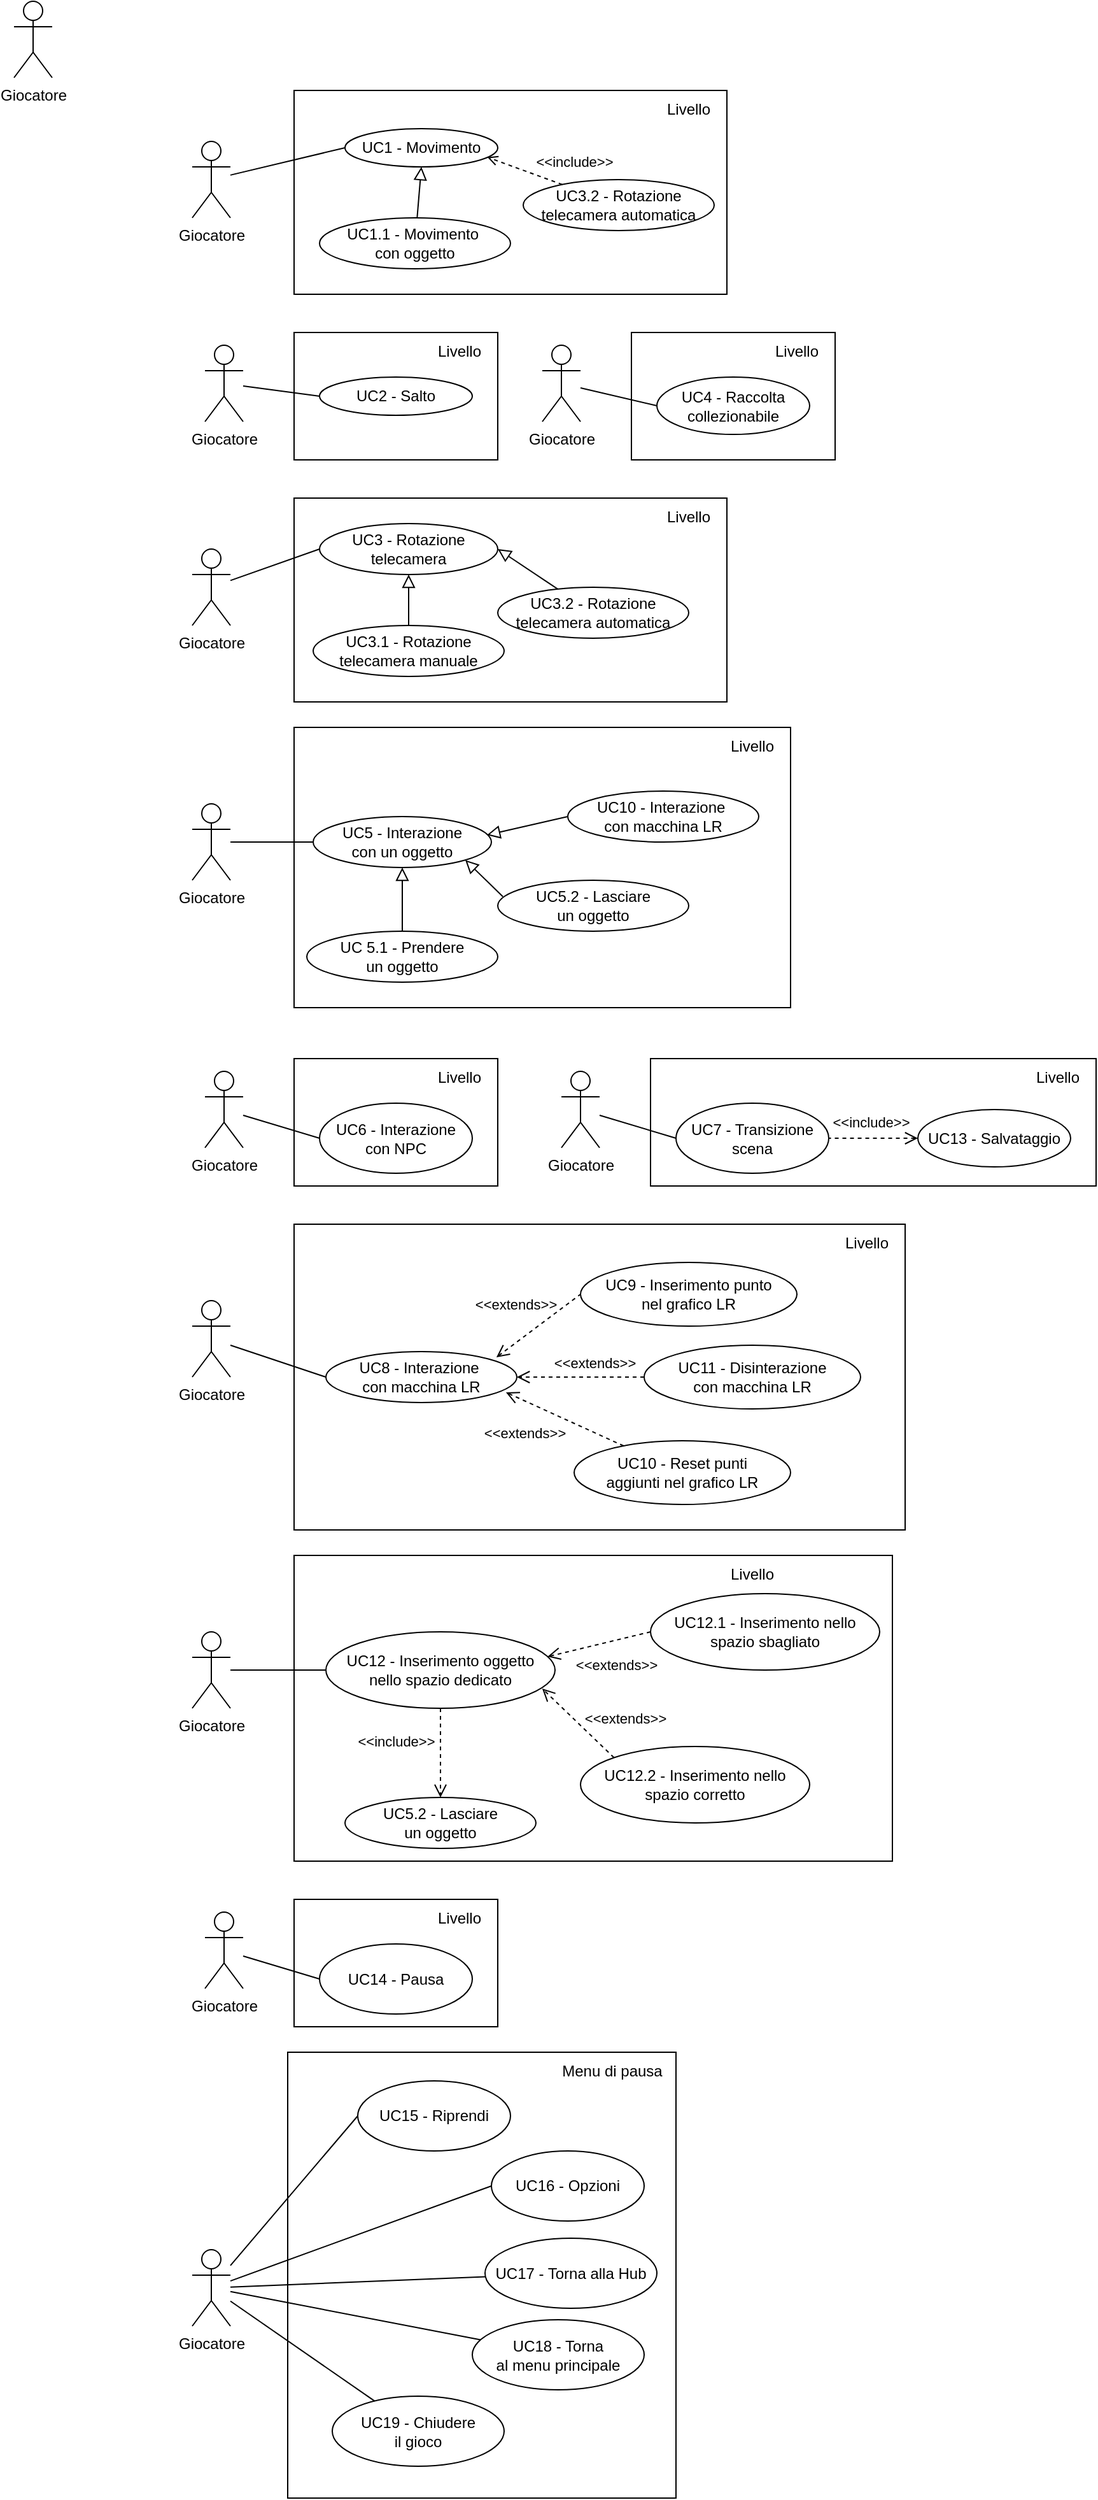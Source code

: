 <mxfile version="27.1.6">
  <diagram name="Page-1" id="NsGaVEutT5gzyrGws1gB">
    <mxGraphModel dx="1645" dy="766" grid="1" gridSize="10" guides="1" tooltips="1" connect="1" arrows="1" fold="1" page="1" pageScale="1" pageWidth="850" pageHeight="1100" math="0" shadow="0">
      <root>
        <mxCell id="0" />
        <mxCell id="1" parent="0" />
        <mxCell id="yBU27YM7fnG6T46r2O8k-3" value="" style="rounded=0;whiteSpace=wrap;html=1;gradientColor=none;" parent="1" vertex="1">
          <mxGeometry x="290" y="190" width="340" height="160" as="geometry" />
        </mxCell>
        <mxCell id="yBU27YM7fnG6T46r2O8k-5" style="rounded=0;orthogonalLoop=1;jettySize=auto;html=1;entryX=0;entryY=0.5;entryDx=0;entryDy=0;endArrow=none;startFill=0;" parent="1" source="yBU27YM7fnG6T46r2O8k-1" target="yBU27YM7fnG6T46r2O8k-4" edge="1">
          <mxGeometry relative="1" as="geometry" />
        </mxCell>
        <mxCell id="yBU27YM7fnG6T46r2O8k-1" value="Giocatore" style="shape=umlActor;verticalLabelPosition=bottom;verticalAlign=top;html=1;outlineConnect=0;" parent="1" vertex="1">
          <mxGeometry x="210" y="230" width="30" height="60" as="geometry" />
        </mxCell>
        <mxCell id="yBU27YM7fnG6T46r2O8k-4" value="UC1 - Movimento" style="ellipse;whiteSpace=wrap;html=1;" parent="1" vertex="1">
          <mxGeometry x="330" y="220" width="120" height="30" as="geometry" />
        </mxCell>
        <mxCell id="yBU27YM7fnG6T46r2O8k-6" value="Livello" style="text;html=1;align=center;verticalAlign=middle;whiteSpace=wrap;rounded=0;" parent="1" vertex="1">
          <mxGeometry x="570" y="190" width="60" height="30" as="geometry" />
        </mxCell>
        <mxCell id="yBU27YM7fnG6T46r2O8k-7" value="Giocatore" style="shape=umlActor;verticalLabelPosition=bottom;verticalAlign=top;html=1;outlineConnect=0;" parent="1" vertex="1">
          <mxGeometry x="70" y="120" width="30" height="60" as="geometry" />
        </mxCell>
        <mxCell id="9xinyNcXDzvVGaPiktlx-2" style="edgeStyle=none;curved=1;rounded=0;orthogonalLoop=1;jettySize=auto;html=1;entryX=0.5;entryY=1;entryDx=0;entryDy=0;fontSize=12;startSize=8;endSize=8;endArrow=block;endFill=0;" parent="1" source="9xinyNcXDzvVGaPiktlx-1" target="yBU27YM7fnG6T46r2O8k-4" edge="1">
          <mxGeometry relative="1" as="geometry" />
        </mxCell>
        <mxCell id="9xinyNcXDzvVGaPiktlx-1" value="&lt;div&gt;UC1.1 - Movimento&amp;nbsp;&lt;/div&gt;&lt;div&gt;con oggetto&lt;/div&gt;" style="ellipse;whiteSpace=wrap;html=1;" parent="1" vertex="1">
          <mxGeometry x="310" y="290" width="150" height="40" as="geometry" />
        </mxCell>
        <mxCell id="miW3m00EoBlURGr1f9yO-1" value="" style="rounded=0;whiteSpace=wrap;html=1;gradientColor=none;" vertex="1" parent="1">
          <mxGeometry x="290" y="380" width="160" height="100" as="geometry" />
        </mxCell>
        <mxCell id="miW3m00EoBlURGr1f9yO-2" style="rounded=0;orthogonalLoop=1;jettySize=auto;html=1;entryX=0;entryY=0.5;entryDx=0;entryDy=0;endArrow=none;startFill=0;" edge="1" source="miW3m00EoBlURGr1f9yO-3" target="miW3m00EoBlURGr1f9yO-4" parent="1">
          <mxGeometry relative="1" as="geometry" />
        </mxCell>
        <mxCell id="miW3m00EoBlURGr1f9yO-3" value="Giocatore" style="shape=umlActor;verticalLabelPosition=bottom;verticalAlign=top;html=1;outlineConnect=0;" vertex="1" parent="1">
          <mxGeometry x="220" y="390" width="30" height="60" as="geometry" />
        </mxCell>
        <mxCell id="miW3m00EoBlURGr1f9yO-4" value="UC2 - Salto" style="ellipse;whiteSpace=wrap;html=1;" vertex="1" parent="1">
          <mxGeometry x="310" y="415" width="120" height="30" as="geometry" />
        </mxCell>
        <mxCell id="miW3m00EoBlURGr1f9yO-5" value="Livello" style="text;html=1;align=center;verticalAlign=middle;whiteSpace=wrap;rounded=0;" vertex="1" parent="1">
          <mxGeometry x="390" y="380" width="60" height="30" as="geometry" />
        </mxCell>
        <mxCell id="miW3m00EoBlURGr1f9yO-8" value="&lt;div&gt;UC3.2 - Rotazione&lt;/div&gt;&lt;div&gt;telecamera automatica&lt;/div&gt;" style="ellipse;whiteSpace=wrap;html=1;" vertex="1" parent="1">
          <mxGeometry x="470" y="260" width="150" height="40" as="geometry" />
        </mxCell>
        <mxCell id="miW3m00EoBlURGr1f9yO-9" style="rounded=0;orthogonalLoop=1;jettySize=auto;html=1;entryX=0.932;entryY=0.747;entryDx=0;entryDy=0;entryPerimeter=0;endArrow=open;endFill=0;dashed=1;" edge="1" parent="1" source="miW3m00EoBlURGr1f9yO-8" target="yBU27YM7fnG6T46r2O8k-4">
          <mxGeometry relative="1" as="geometry" />
        </mxCell>
        <mxCell id="miW3m00EoBlURGr1f9yO-10" value="&amp;lt;&amp;lt;include&amp;gt;&amp;gt;" style="edgeLabel;html=1;align=center;verticalAlign=middle;resizable=0;points=[];labelBackgroundColor=none;" vertex="1" connectable="0" parent="miW3m00EoBlURGr1f9yO-9">
          <mxGeometry x="-0.322" y="1" relative="1" as="geometry">
            <mxPoint x="29" y="-12" as="offset" />
          </mxGeometry>
        </mxCell>
        <mxCell id="miW3m00EoBlURGr1f9yO-11" value="" style="rounded=0;whiteSpace=wrap;html=1;gradientColor=none;" vertex="1" parent="1">
          <mxGeometry x="290" y="510" width="340" height="160" as="geometry" />
        </mxCell>
        <mxCell id="miW3m00EoBlURGr1f9yO-12" style="rounded=0;orthogonalLoop=1;jettySize=auto;html=1;entryX=0;entryY=0.5;entryDx=0;entryDy=0;endArrow=none;startFill=0;" edge="1" source="miW3m00EoBlURGr1f9yO-13" target="miW3m00EoBlURGr1f9yO-14" parent="1">
          <mxGeometry relative="1" as="geometry" />
        </mxCell>
        <mxCell id="miW3m00EoBlURGr1f9yO-13" value="Giocatore" style="shape=umlActor;verticalLabelPosition=bottom;verticalAlign=top;html=1;outlineConnect=0;" vertex="1" parent="1">
          <mxGeometry x="210" y="550" width="30" height="60" as="geometry" />
        </mxCell>
        <mxCell id="miW3m00EoBlURGr1f9yO-14" value="&lt;div&gt;UC3 - Rotazione&lt;/div&gt;&lt;div&gt;telecamera&lt;/div&gt;" style="ellipse;whiteSpace=wrap;html=1;" vertex="1" parent="1">
          <mxGeometry x="310" y="530" width="140" height="40" as="geometry" />
        </mxCell>
        <mxCell id="miW3m00EoBlURGr1f9yO-15" value="Livello" style="text;html=1;align=center;verticalAlign=middle;whiteSpace=wrap;rounded=0;" vertex="1" parent="1">
          <mxGeometry x="570" y="510" width="60" height="30" as="geometry" />
        </mxCell>
        <mxCell id="miW3m00EoBlURGr1f9yO-16" style="edgeStyle=none;curved=1;rounded=0;orthogonalLoop=1;jettySize=auto;html=1;entryX=0.5;entryY=1;entryDx=0;entryDy=0;fontSize=12;startSize=8;endSize=8;endArrow=block;endFill=0;" edge="1" source="miW3m00EoBlURGr1f9yO-17" target="miW3m00EoBlURGr1f9yO-14" parent="1">
          <mxGeometry relative="1" as="geometry" />
        </mxCell>
        <mxCell id="miW3m00EoBlURGr1f9yO-17" value="&lt;div&gt;UC3.1 - Rotazione&lt;/div&gt;&lt;div&gt;telecamera manuale&lt;/div&gt;" style="ellipse;whiteSpace=wrap;html=1;" vertex="1" parent="1">
          <mxGeometry x="305" y="610" width="150" height="40" as="geometry" />
        </mxCell>
        <mxCell id="miW3m00EoBlURGr1f9yO-23" style="rounded=0;orthogonalLoop=1;jettySize=auto;html=1;entryX=1;entryY=0.5;entryDx=0;entryDy=0;endArrow=block;endFill=0;endSize=8;" edge="1" parent="1" source="miW3m00EoBlURGr1f9yO-21" target="miW3m00EoBlURGr1f9yO-14">
          <mxGeometry relative="1" as="geometry" />
        </mxCell>
        <mxCell id="miW3m00EoBlURGr1f9yO-21" value="&lt;div&gt;UC3.2 - Rotazione&lt;/div&gt;&lt;div&gt;telecamera automatica&lt;/div&gt;" style="ellipse;whiteSpace=wrap;html=1;" vertex="1" parent="1">
          <mxGeometry x="450" y="580" width="150" height="40" as="geometry" />
        </mxCell>
        <mxCell id="miW3m00EoBlURGr1f9yO-24" value="" style="rounded=0;whiteSpace=wrap;html=1;gradientColor=none;" vertex="1" parent="1">
          <mxGeometry x="555" y="380" width="160" height="100" as="geometry" />
        </mxCell>
        <mxCell id="miW3m00EoBlURGr1f9yO-25" style="rounded=0;orthogonalLoop=1;jettySize=auto;html=1;entryX=0;entryY=0.5;entryDx=0;entryDy=0;endArrow=none;startFill=0;" edge="1" source="miW3m00EoBlURGr1f9yO-26" target="miW3m00EoBlURGr1f9yO-27" parent="1">
          <mxGeometry relative="1" as="geometry" />
        </mxCell>
        <mxCell id="miW3m00EoBlURGr1f9yO-26" value="Giocatore" style="shape=umlActor;verticalLabelPosition=bottom;verticalAlign=top;html=1;outlineConnect=0;" vertex="1" parent="1">
          <mxGeometry x="485" y="390" width="30" height="60" as="geometry" />
        </mxCell>
        <mxCell id="miW3m00EoBlURGr1f9yO-27" value="&lt;div&gt;UC4 - Raccolta&lt;/div&gt;&lt;div&gt;collezionabile&lt;/div&gt;" style="ellipse;whiteSpace=wrap;html=1;" vertex="1" parent="1">
          <mxGeometry x="575" y="415" width="120" height="45" as="geometry" />
        </mxCell>
        <mxCell id="miW3m00EoBlURGr1f9yO-28" value="Livello" style="text;html=1;align=center;verticalAlign=middle;whiteSpace=wrap;rounded=0;" vertex="1" parent="1">
          <mxGeometry x="655" y="380" width="60" height="30" as="geometry" />
        </mxCell>
        <mxCell id="miW3m00EoBlURGr1f9yO-29" value="" style="rounded=0;whiteSpace=wrap;html=1;gradientColor=none;" vertex="1" parent="1">
          <mxGeometry x="290" y="690" width="390" height="220" as="geometry" />
        </mxCell>
        <mxCell id="miW3m00EoBlURGr1f9yO-30" style="rounded=0;orthogonalLoop=1;jettySize=auto;html=1;entryX=0;entryY=0.5;entryDx=0;entryDy=0;endArrow=none;startFill=0;" edge="1" source="miW3m00EoBlURGr1f9yO-31" target="miW3m00EoBlURGr1f9yO-32" parent="1">
          <mxGeometry relative="1" as="geometry" />
        </mxCell>
        <mxCell id="miW3m00EoBlURGr1f9yO-31" value="Giocatore" style="shape=umlActor;verticalLabelPosition=bottom;verticalAlign=top;html=1;outlineConnect=0;" vertex="1" parent="1">
          <mxGeometry x="210" y="750" width="30" height="60" as="geometry" />
        </mxCell>
        <mxCell id="miW3m00EoBlURGr1f9yO-32" value="&lt;div&gt;UC5 - Interazione&lt;/div&gt;&lt;div&gt;con un oggetto&lt;/div&gt;" style="ellipse;whiteSpace=wrap;html=1;" vertex="1" parent="1">
          <mxGeometry x="305" y="760" width="140" height="40" as="geometry" />
        </mxCell>
        <mxCell id="miW3m00EoBlURGr1f9yO-33" value="Livello" style="text;html=1;align=center;verticalAlign=middle;whiteSpace=wrap;rounded=0;" vertex="1" parent="1">
          <mxGeometry x="620" y="690" width="60" height="30" as="geometry" />
        </mxCell>
        <mxCell id="miW3m00EoBlURGr1f9yO-34" style="edgeStyle=none;curved=1;rounded=0;orthogonalLoop=1;jettySize=auto;html=1;entryX=0.5;entryY=1;entryDx=0;entryDy=0;fontSize=12;startSize=8;endSize=8;endArrow=block;endFill=0;" edge="1" source="miW3m00EoBlURGr1f9yO-35" target="miW3m00EoBlURGr1f9yO-32" parent="1">
          <mxGeometry relative="1" as="geometry" />
        </mxCell>
        <mxCell id="miW3m00EoBlURGr1f9yO-35" value="&lt;div&gt;UC 5.1 - Prendere&lt;/div&gt;&lt;div&gt;un oggetto&lt;/div&gt;" style="ellipse;whiteSpace=wrap;html=1;" vertex="1" parent="1">
          <mxGeometry x="300" y="850" width="150" height="40" as="geometry" />
        </mxCell>
        <mxCell id="miW3m00EoBlURGr1f9yO-36" style="rounded=0;orthogonalLoop=1;jettySize=auto;html=1;entryX=1;entryY=1;entryDx=0;entryDy=0;endArrow=block;endFill=0;endSize=8;exitX=0.027;exitY=0.321;exitDx=0;exitDy=0;exitPerimeter=0;" edge="1" source="miW3m00EoBlURGr1f9yO-37" target="miW3m00EoBlURGr1f9yO-32" parent="1">
          <mxGeometry relative="1" as="geometry" />
        </mxCell>
        <mxCell id="miW3m00EoBlURGr1f9yO-37" value="&lt;div&gt;UC5.2 - Lasciare&lt;/div&gt;&lt;div&gt;un oggetto&lt;/div&gt;" style="ellipse;whiteSpace=wrap;html=1;" vertex="1" parent="1">
          <mxGeometry x="450" y="810" width="150" height="40" as="geometry" />
        </mxCell>
        <mxCell id="miW3m00EoBlURGr1f9yO-47" value="" style="rounded=0;whiteSpace=wrap;html=1;gradientColor=none;" vertex="1" parent="1">
          <mxGeometry x="290" y="950" width="160" height="100" as="geometry" />
        </mxCell>
        <mxCell id="miW3m00EoBlURGr1f9yO-48" style="rounded=0;orthogonalLoop=1;jettySize=auto;html=1;entryX=0;entryY=0.5;entryDx=0;entryDy=0;endArrow=none;startFill=0;" edge="1" source="miW3m00EoBlURGr1f9yO-49" target="miW3m00EoBlURGr1f9yO-50" parent="1">
          <mxGeometry relative="1" as="geometry" />
        </mxCell>
        <mxCell id="miW3m00EoBlURGr1f9yO-49" value="Giocatore" style="shape=umlActor;verticalLabelPosition=bottom;verticalAlign=top;html=1;outlineConnect=0;" vertex="1" parent="1">
          <mxGeometry x="220" y="960" width="30" height="60" as="geometry" />
        </mxCell>
        <mxCell id="miW3m00EoBlURGr1f9yO-50" value="&lt;div&gt;UC6 - Interazione&lt;/div&gt;&lt;div&gt;con NPC&lt;/div&gt;" style="ellipse;whiteSpace=wrap;html=1;" vertex="1" parent="1">
          <mxGeometry x="310" y="985" width="120" height="55" as="geometry" />
        </mxCell>
        <mxCell id="miW3m00EoBlURGr1f9yO-51" value="Livello" style="text;html=1;align=center;verticalAlign=middle;whiteSpace=wrap;rounded=0;" vertex="1" parent="1">
          <mxGeometry x="390" y="950" width="60" height="30" as="geometry" />
        </mxCell>
        <mxCell id="miW3m00EoBlURGr1f9yO-53" style="rounded=0;orthogonalLoop=1;jettySize=auto;html=1;entryX=0.975;entryY=0.363;entryDx=0;entryDy=0;endArrow=block;endFill=0;endSize=8;exitX=0;exitY=0.5;exitDx=0;exitDy=0;entryPerimeter=0;" edge="1" parent="1" source="miW3m00EoBlURGr1f9yO-52" target="miW3m00EoBlURGr1f9yO-32">
          <mxGeometry relative="1" as="geometry" />
        </mxCell>
        <mxCell id="miW3m00EoBlURGr1f9yO-52" value="&lt;div&gt;UC10 - Interazione&amp;nbsp;&lt;/div&gt;&lt;div&gt;con macchina LR&lt;/div&gt;" style="ellipse;whiteSpace=wrap;html=1;" vertex="1" parent="1">
          <mxGeometry x="505" y="740" width="150" height="40" as="geometry" />
        </mxCell>
        <mxCell id="miW3m00EoBlURGr1f9yO-54" value="" style="rounded=0;whiteSpace=wrap;html=1;gradientColor=none;" vertex="1" parent="1">
          <mxGeometry x="570" y="950" width="350" height="100" as="geometry" />
        </mxCell>
        <mxCell id="miW3m00EoBlURGr1f9yO-55" style="rounded=0;orthogonalLoop=1;jettySize=auto;html=1;entryX=0;entryY=0.5;entryDx=0;entryDy=0;endArrow=none;startFill=0;" edge="1" source="miW3m00EoBlURGr1f9yO-56" target="miW3m00EoBlURGr1f9yO-57" parent="1">
          <mxGeometry relative="1" as="geometry" />
        </mxCell>
        <mxCell id="miW3m00EoBlURGr1f9yO-56" value="Giocatore" style="shape=umlActor;verticalLabelPosition=bottom;verticalAlign=top;html=1;outlineConnect=0;" vertex="1" parent="1">
          <mxGeometry x="500" y="960" width="30" height="60" as="geometry" />
        </mxCell>
        <mxCell id="miW3m00EoBlURGr1f9yO-57" value="&lt;div&gt;UC7 - Transizione&lt;/div&gt;&lt;div&gt;scena&lt;/div&gt;" style="ellipse;whiteSpace=wrap;html=1;" vertex="1" parent="1">
          <mxGeometry x="590" y="985" width="120" height="55" as="geometry" />
        </mxCell>
        <mxCell id="miW3m00EoBlURGr1f9yO-58" value="Livello" style="text;html=1;align=center;verticalAlign=middle;whiteSpace=wrap;rounded=0;" vertex="1" parent="1">
          <mxGeometry x="860" y="950" width="60" height="30" as="geometry" />
        </mxCell>
        <mxCell id="miW3m00EoBlURGr1f9yO-59" value="" style="rounded=0;whiteSpace=wrap;html=1;gradientColor=none;" vertex="1" parent="1">
          <mxGeometry x="290" y="1080" width="480" height="240" as="geometry" />
        </mxCell>
        <mxCell id="miW3m00EoBlURGr1f9yO-60" style="rounded=0;orthogonalLoop=1;jettySize=auto;html=1;entryX=0;entryY=0.5;entryDx=0;entryDy=0;endArrow=none;startFill=0;" edge="1" parent="1" source="miW3m00EoBlURGr1f9yO-61" target="miW3m00EoBlURGr1f9yO-69">
          <mxGeometry relative="1" as="geometry">
            <mxPoint x="305.0" y="1170" as="targetPoint" />
          </mxGeometry>
        </mxCell>
        <mxCell id="miW3m00EoBlURGr1f9yO-61" value="Giocatore" style="shape=umlActor;verticalLabelPosition=bottom;verticalAlign=top;html=1;outlineConnect=0;" vertex="1" parent="1">
          <mxGeometry x="210" y="1140" width="30" height="60" as="geometry" />
        </mxCell>
        <mxCell id="miW3m00EoBlURGr1f9yO-63" value="Livello" style="text;html=1;align=center;verticalAlign=middle;whiteSpace=wrap;rounded=0;" vertex="1" parent="1">
          <mxGeometry x="710" y="1080" width="60" height="30" as="geometry" />
        </mxCell>
        <mxCell id="miW3m00EoBlURGr1f9yO-74" value="" style="rounded=0;orthogonalLoop=1;jettySize=auto;html=1;entryX=0;entryY=0.5;entryDx=0;entryDy=0;startArrow=open;startFill=0;endArrow=none;endSize=8;dashed=1;exitX=0.893;exitY=0.113;exitDx=0;exitDy=0;exitPerimeter=0;startSize=8;" edge="1" parent="1" source="miW3m00EoBlURGr1f9yO-69" target="miW3m00EoBlURGr1f9yO-73">
          <mxGeometry relative="1" as="geometry" />
        </mxCell>
        <mxCell id="miW3m00EoBlURGr1f9yO-76" value="&amp;lt;&amp;lt;extends&amp;gt;&amp;gt;" style="edgeLabel;html=1;align=center;verticalAlign=middle;resizable=0;points=[];labelBackgroundColor=none;" vertex="1" connectable="0" parent="miW3m00EoBlURGr1f9yO-74">
          <mxGeometry x="0.456" y="3" relative="1" as="geometry">
            <mxPoint x="-31" y="-3" as="offset" />
          </mxGeometry>
        </mxCell>
        <mxCell id="miW3m00EoBlURGr1f9yO-69" value="&lt;div&gt;UC8 - Interazione&amp;nbsp;&lt;/div&gt;&lt;div&gt;con macchina LR&lt;/div&gt;" style="ellipse;whiteSpace=wrap;html=1;" vertex="1" parent="1">
          <mxGeometry x="315" y="1180" width="150" height="40" as="geometry" />
        </mxCell>
        <mxCell id="miW3m00EoBlURGr1f9yO-73" value="&lt;div&gt;UC9 - Inserimento punto&lt;/div&gt;&lt;div&gt;nel grafico LR&lt;/div&gt;" style="ellipse;whiteSpace=wrap;html=1;" vertex="1" parent="1">
          <mxGeometry x="515" y="1110" width="170" height="50" as="geometry" />
        </mxCell>
        <mxCell id="miW3m00EoBlURGr1f9yO-75" value="&lt;div&gt;UC10 - Reset punti&lt;/div&gt;&lt;div&gt;aggiunti nel grafico LR&lt;/div&gt;" style="ellipse;whiteSpace=wrap;html=1;" vertex="1" parent="1">
          <mxGeometry x="510" y="1250" width="170" height="50" as="geometry" />
        </mxCell>
        <mxCell id="miW3m00EoBlURGr1f9yO-77" style="rounded=0;orthogonalLoop=1;jettySize=auto;html=1;startArrow=none;startFill=0;endArrow=open;endFill=0;dashed=1;endSize=8;entryX=0.943;entryY=0.8;entryDx=0;entryDy=0;entryPerimeter=0;" edge="1" parent="1" source="miW3m00EoBlURGr1f9yO-75" target="miW3m00EoBlURGr1f9yO-69">
          <mxGeometry relative="1" as="geometry">
            <mxPoint x="460" y="1200" as="targetPoint" />
          </mxGeometry>
        </mxCell>
        <mxCell id="miW3m00EoBlURGr1f9yO-78" value="&amp;lt;&amp;lt;extends&amp;gt;&amp;gt;" style="edgeLabel;html=1;align=center;verticalAlign=middle;resizable=0;points=[];" vertex="1" connectable="0" parent="miW3m00EoBlURGr1f9yO-77">
          <mxGeometry x="0.205" relative="1" as="geometry">
            <mxPoint x="-23" y="15" as="offset" />
          </mxGeometry>
        </mxCell>
        <mxCell id="miW3m00EoBlURGr1f9yO-80" style="rounded=0;orthogonalLoop=1;jettySize=auto;html=1;entryX=1;entryY=0.5;entryDx=0;entryDy=0;endArrow=open;endFill=0;endSize=8;dashed=1;" edge="1" parent="1" source="miW3m00EoBlURGr1f9yO-79" target="miW3m00EoBlURGr1f9yO-69">
          <mxGeometry relative="1" as="geometry" />
        </mxCell>
        <mxCell id="miW3m00EoBlURGr1f9yO-81" value="&amp;lt;&amp;lt;extends&amp;gt;&amp;gt;" style="edgeLabel;html=1;align=center;verticalAlign=middle;resizable=0;points=[];" vertex="1" connectable="0" parent="miW3m00EoBlURGr1f9yO-80">
          <mxGeometry x="0.035" y="2" relative="1" as="geometry">
            <mxPoint x="12" y="-13" as="offset" />
          </mxGeometry>
        </mxCell>
        <mxCell id="miW3m00EoBlURGr1f9yO-79" value="&lt;div&gt;UC11 - Disinterazione&lt;/div&gt;&lt;div&gt;con macchina LR&lt;/div&gt;" style="ellipse;whiteSpace=wrap;html=1;" vertex="1" parent="1">
          <mxGeometry x="565" y="1175" width="170" height="50" as="geometry" />
        </mxCell>
        <mxCell id="miW3m00EoBlURGr1f9yO-83" value="" style="rounded=0;whiteSpace=wrap;html=1;gradientColor=none;" vertex="1" parent="1">
          <mxGeometry x="290" y="1340" width="470" height="240" as="geometry" />
        </mxCell>
        <mxCell id="miW3m00EoBlURGr1f9yO-82" value="&lt;div&gt;UC5.2 - Lasciare&lt;/div&gt;&lt;div&gt;un oggetto&lt;/div&gt;" style="ellipse;whiteSpace=wrap;html=1;" vertex="1" parent="1">
          <mxGeometry x="330" y="1530" width="150" height="40" as="geometry" />
        </mxCell>
        <mxCell id="miW3m00EoBlURGr1f9yO-85" style="rounded=0;orthogonalLoop=1;jettySize=auto;html=1;endArrow=none;startFill=0;entryX=0;entryY=0.5;entryDx=0;entryDy=0;" edge="1" parent="1" source="miW3m00EoBlURGr1f9yO-84" target="miW3m00EoBlURGr1f9yO-87">
          <mxGeometry relative="1" as="geometry" />
        </mxCell>
        <mxCell id="miW3m00EoBlURGr1f9yO-84" value="Giocatore" style="shape=umlActor;verticalLabelPosition=bottom;verticalAlign=top;html=1;outlineConnect=0;" vertex="1" parent="1">
          <mxGeometry x="210" y="1400" width="30" height="60" as="geometry" />
        </mxCell>
        <mxCell id="miW3m00EoBlURGr1f9yO-86" value="Livello" style="text;html=1;align=center;verticalAlign=middle;whiteSpace=wrap;rounded=0;" vertex="1" parent="1">
          <mxGeometry x="620" y="1340" width="60" height="30" as="geometry" />
        </mxCell>
        <mxCell id="miW3m00EoBlURGr1f9yO-91" style="rounded=0;orthogonalLoop=1;jettySize=auto;html=1;dashed=1;endArrow=open;endFill=0;endSize=8;" edge="1" parent="1" source="miW3m00EoBlURGr1f9yO-87" target="miW3m00EoBlURGr1f9yO-82">
          <mxGeometry relative="1" as="geometry" />
        </mxCell>
        <mxCell id="miW3m00EoBlURGr1f9yO-92" value="&amp;lt;&amp;lt;include&amp;gt;&amp;gt;" style="edgeLabel;html=1;align=center;verticalAlign=middle;resizable=0;points=[];" vertex="1" connectable="0" parent="miW3m00EoBlURGr1f9yO-91">
          <mxGeometry x="-0.487" y="-2" relative="1" as="geometry">
            <mxPoint x="-33" y="8" as="offset" />
          </mxGeometry>
        </mxCell>
        <mxCell id="miW3m00EoBlURGr1f9yO-87" value="&lt;div&gt;UC12 - Inserimento oggetto&lt;/div&gt;&lt;div&gt;nello spazio dedicato&lt;/div&gt;" style="ellipse;whiteSpace=wrap;html=1;" vertex="1" parent="1">
          <mxGeometry x="315" y="1400" width="180" height="60" as="geometry" />
        </mxCell>
        <mxCell id="miW3m00EoBlURGr1f9yO-93" value="&lt;div&gt;UC12.1 - Inserimento nello&lt;/div&gt;&lt;div&gt;spazio sbagliato&lt;/div&gt;" style="ellipse;whiteSpace=wrap;html=1;" vertex="1" parent="1">
          <mxGeometry x="570" y="1370" width="180" height="60" as="geometry" />
        </mxCell>
        <mxCell id="miW3m00EoBlURGr1f9yO-95" style="rounded=0;orthogonalLoop=1;jettySize=auto;html=1;entryX=0.944;entryY=0.742;entryDx=0;entryDy=0;exitX=0;exitY=0;exitDx=0;exitDy=0;endArrow=open;endFill=0;dashed=1;endSize=8;entryPerimeter=0;" edge="1" parent="1" source="miW3m00EoBlURGr1f9yO-94" target="miW3m00EoBlURGr1f9yO-87">
          <mxGeometry relative="1" as="geometry" />
        </mxCell>
        <mxCell id="miW3m00EoBlURGr1f9yO-97" value="&amp;lt;&amp;lt;extends&amp;gt;&amp;gt;" style="edgeLabel;html=1;align=center;verticalAlign=middle;resizable=0;points=[];" vertex="1" connectable="0" parent="miW3m00EoBlURGr1f9yO-95">
          <mxGeometry x="-0.491" y="-1" relative="1" as="geometry">
            <mxPoint x="22" y="-16" as="offset" />
          </mxGeometry>
        </mxCell>
        <mxCell id="miW3m00EoBlURGr1f9yO-94" value="&lt;div&gt;UC12.2 - Inserimento nello&lt;/div&gt;&lt;div&gt;spazio corretto&lt;/div&gt;" style="ellipse;whiteSpace=wrap;html=1;" vertex="1" parent="1">
          <mxGeometry x="515" y="1490" width="180" height="60" as="geometry" />
        </mxCell>
        <mxCell id="miW3m00EoBlURGr1f9yO-96" style="rounded=0;orthogonalLoop=1;jettySize=auto;html=1;entryX=0.967;entryY=0.325;entryDx=0;entryDy=0;exitX=0;exitY=0.5;exitDx=0;exitDy=0;endArrow=open;endFill=0;dashed=1;endSize=8;entryPerimeter=0;" edge="1" parent="1" source="miW3m00EoBlURGr1f9yO-93" target="miW3m00EoBlURGr1f9yO-87">
          <mxGeometry relative="1" as="geometry">
            <mxPoint x="581" y="1460" as="sourcePoint" />
            <mxPoint x="509" y="1412" as="targetPoint" />
          </mxGeometry>
        </mxCell>
        <mxCell id="miW3m00EoBlURGr1f9yO-98" value="&amp;lt;&amp;lt;extends&amp;gt;&amp;gt;" style="edgeLabel;html=1;align=center;verticalAlign=middle;resizable=0;points=[];" vertex="1" connectable="0" parent="miW3m00EoBlURGr1f9yO-96">
          <mxGeometry x="-0.209" y="-3" relative="1" as="geometry">
            <mxPoint x="6" y="21" as="offset" />
          </mxGeometry>
        </mxCell>
        <mxCell id="miW3m00EoBlURGr1f9yO-99" value="UC13 - Salvataggio" style="ellipse;whiteSpace=wrap;html=1;" vertex="1" parent="1">
          <mxGeometry x="780" y="990" width="120" height="45" as="geometry" />
        </mxCell>
        <mxCell id="miW3m00EoBlURGr1f9yO-100" style="rounded=0;orthogonalLoop=1;jettySize=auto;html=1;dashed=1;endArrow=none;endFill=0;endSize=8;exitX=0;exitY=0.5;exitDx=0;exitDy=0;entryX=1;entryY=0.5;entryDx=0;entryDy=0;startArrow=open;startFill=0;startSize=8;" edge="1" parent="1" source="miW3m00EoBlURGr1f9yO-99" target="miW3m00EoBlURGr1f9yO-57">
          <mxGeometry relative="1" as="geometry">
            <mxPoint x="735" y="1020" as="sourcePoint" />
            <mxPoint x="735" y="1090" as="targetPoint" />
          </mxGeometry>
        </mxCell>
        <mxCell id="miW3m00EoBlURGr1f9yO-101" value="&amp;lt;&amp;lt;include&amp;gt;&amp;gt;" style="edgeLabel;html=1;align=center;verticalAlign=middle;resizable=0;points=[];" vertex="1" connectable="0" parent="miW3m00EoBlURGr1f9yO-100">
          <mxGeometry x="-0.487" y="-2" relative="1" as="geometry">
            <mxPoint x="-19" y="-11" as="offset" />
          </mxGeometry>
        </mxCell>
        <mxCell id="miW3m00EoBlURGr1f9yO-107" value="" style="rounded=0;whiteSpace=wrap;html=1;gradientColor=none;" vertex="1" parent="1">
          <mxGeometry x="290" y="1610" width="160" height="100" as="geometry" />
        </mxCell>
        <mxCell id="miW3m00EoBlURGr1f9yO-108" style="rounded=0;orthogonalLoop=1;jettySize=auto;html=1;entryX=0;entryY=0.5;entryDx=0;entryDy=0;endArrow=none;startFill=0;" edge="1" source="miW3m00EoBlURGr1f9yO-109" target="miW3m00EoBlURGr1f9yO-110" parent="1">
          <mxGeometry relative="1" as="geometry" />
        </mxCell>
        <mxCell id="miW3m00EoBlURGr1f9yO-109" value="Giocatore" style="shape=umlActor;verticalLabelPosition=bottom;verticalAlign=top;html=1;outlineConnect=0;" vertex="1" parent="1">
          <mxGeometry x="220" y="1620" width="30" height="60" as="geometry" />
        </mxCell>
        <mxCell id="miW3m00EoBlURGr1f9yO-110" value="UC14 - Pausa" style="ellipse;whiteSpace=wrap;html=1;" vertex="1" parent="1">
          <mxGeometry x="310" y="1645" width="120" height="55" as="geometry" />
        </mxCell>
        <mxCell id="miW3m00EoBlURGr1f9yO-111" value="Livello" style="text;html=1;align=center;verticalAlign=middle;whiteSpace=wrap;rounded=0;" vertex="1" parent="1">
          <mxGeometry x="390" y="1610" width="60" height="30" as="geometry" />
        </mxCell>
        <mxCell id="miW3m00EoBlURGr1f9yO-112" value="" style="rounded=0;whiteSpace=wrap;html=1;gradientColor=none;" vertex="1" parent="1">
          <mxGeometry x="285" y="1730" width="305" height="350" as="geometry" />
        </mxCell>
        <mxCell id="miW3m00EoBlURGr1f9yO-113" style="rounded=0;orthogonalLoop=1;jettySize=auto;html=1;entryX=0;entryY=0.5;entryDx=0;entryDy=0;endArrow=none;startFill=0;" edge="1" source="miW3m00EoBlURGr1f9yO-114" target="miW3m00EoBlURGr1f9yO-115" parent="1">
          <mxGeometry relative="1" as="geometry" />
        </mxCell>
        <mxCell id="miW3m00EoBlURGr1f9yO-114" value="Giocatore" style="shape=umlActor;verticalLabelPosition=bottom;verticalAlign=top;html=1;outlineConnect=0;" vertex="1" parent="1">
          <mxGeometry x="210" y="1885" width="30" height="60" as="geometry" />
        </mxCell>
        <mxCell id="miW3m00EoBlURGr1f9yO-115" value="UC15 - Riprendi" style="ellipse;whiteSpace=wrap;html=1;" vertex="1" parent="1">
          <mxGeometry x="340" y="1752.5" width="120" height="55" as="geometry" />
        </mxCell>
        <mxCell id="miW3m00EoBlURGr1f9yO-116" value="Menu di pausa" style="text;html=1;align=center;verticalAlign=middle;whiteSpace=wrap;rounded=0;" vertex="1" parent="1">
          <mxGeometry x="490" y="1730" width="100" height="30" as="geometry" />
        </mxCell>
        <mxCell id="miW3m00EoBlURGr1f9yO-117" value="UC16 - Opzioni" style="ellipse;whiteSpace=wrap;html=1;" vertex="1" parent="1">
          <mxGeometry x="445" y="1807.5" width="120" height="55" as="geometry" />
        </mxCell>
        <mxCell id="miW3m00EoBlURGr1f9yO-118" value="UC17 - Torna alla Hub" style="ellipse;whiteSpace=wrap;html=1;" vertex="1" parent="1">
          <mxGeometry x="440" y="1876" width="135" height="55" as="geometry" />
        </mxCell>
        <mxCell id="miW3m00EoBlURGr1f9yO-119" value="&lt;div&gt;UC18 - Torna&lt;/div&gt;&lt;div&gt;al menu principale&lt;/div&gt;" style="ellipse;whiteSpace=wrap;html=1;" vertex="1" parent="1">
          <mxGeometry x="430" y="1940" width="135" height="55" as="geometry" />
        </mxCell>
        <mxCell id="miW3m00EoBlURGr1f9yO-120" style="rounded=0;orthogonalLoop=1;jettySize=auto;html=1;endArrow=none;startFill=0;" edge="1" parent="1" source="miW3m00EoBlURGr1f9yO-114" target="miW3m00EoBlURGr1f9yO-119">
          <mxGeometry relative="1" as="geometry">
            <mxPoint x="250" y="1890" as="sourcePoint" />
            <mxPoint x="350" y="1820" as="targetPoint" />
          </mxGeometry>
        </mxCell>
        <mxCell id="miW3m00EoBlURGr1f9yO-121" style="rounded=0;orthogonalLoop=1;jettySize=auto;html=1;endArrow=none;startFill=0;" edge="1" parent="1" source="miW3m00EoBlURGr1f9yO-114" target="miW3m00EoBlURGr1f9yO-118">
          <mxGeometry relative="1" as="geometry">
            <mxPoint x="250" y="1862.5" as="sourcePoint" />
            <mxPoint x="371" y="1937.5" as="targetPoint" />
          </mxGeometry>
        </mxCell>
        <mxCell id="miW3m00EoBlURGr1f9yO-122" style="rounded=0;orthogonalLoop=1;jettySize=auto;html=1;endArrow=none;startFill=0;entryX=0;entryY=0.5;entryDx=0;entryDy=0;" edge="1" parent="1" source="miW3m00EoBlURGr1f9yO-114" target="miW3m00EoBlURGr1f9yO-117">
          <mxGeometry relative="1" as="geometry">
            <mxPoint x="261" y="1844" as="sourcePoint" />
            <mxPoint x="465" y="1876" as="targetPoint" />
          </mxGeometry>
        </mxCell>
        <mxCell id="miW3m00EoBlURGr1f9yO-123" value="&lt;div&gt;UC19 - Chiudere&lt;/div&gt;&lt;div&gt;il gioco&lt;/div&gt;" style="ellipse;whiteSpace=wrap;html=1;" vertex="1" parent="1">
          <mxGeometry x="320" y="2000" width="135" height="55" as="geometry" />
        </mxCell>
        <mxCell id="miW3m00EoBlURGr1f9yO-124" style="rounded=0;orthogonalLoop=1;jettySize=auto;html=1;endArrow=none;startFill=0;" edge="1" parent="1" source="miW3m00EoBlURGr1f9yO-114" target="miW3m00EoBlURGr1f9yO-123">
          <mxGeometry relative="1" as="geometry">
            <mxPoint x="250" y="1928" as="sourcePoint" />
            <mxPoint x="446" y="1966" as="targetPoint" />
          </mxGeometry>
        </mxCell>
      </root>
    </mxGraphModel>
  </diagram>
</mxfile>
